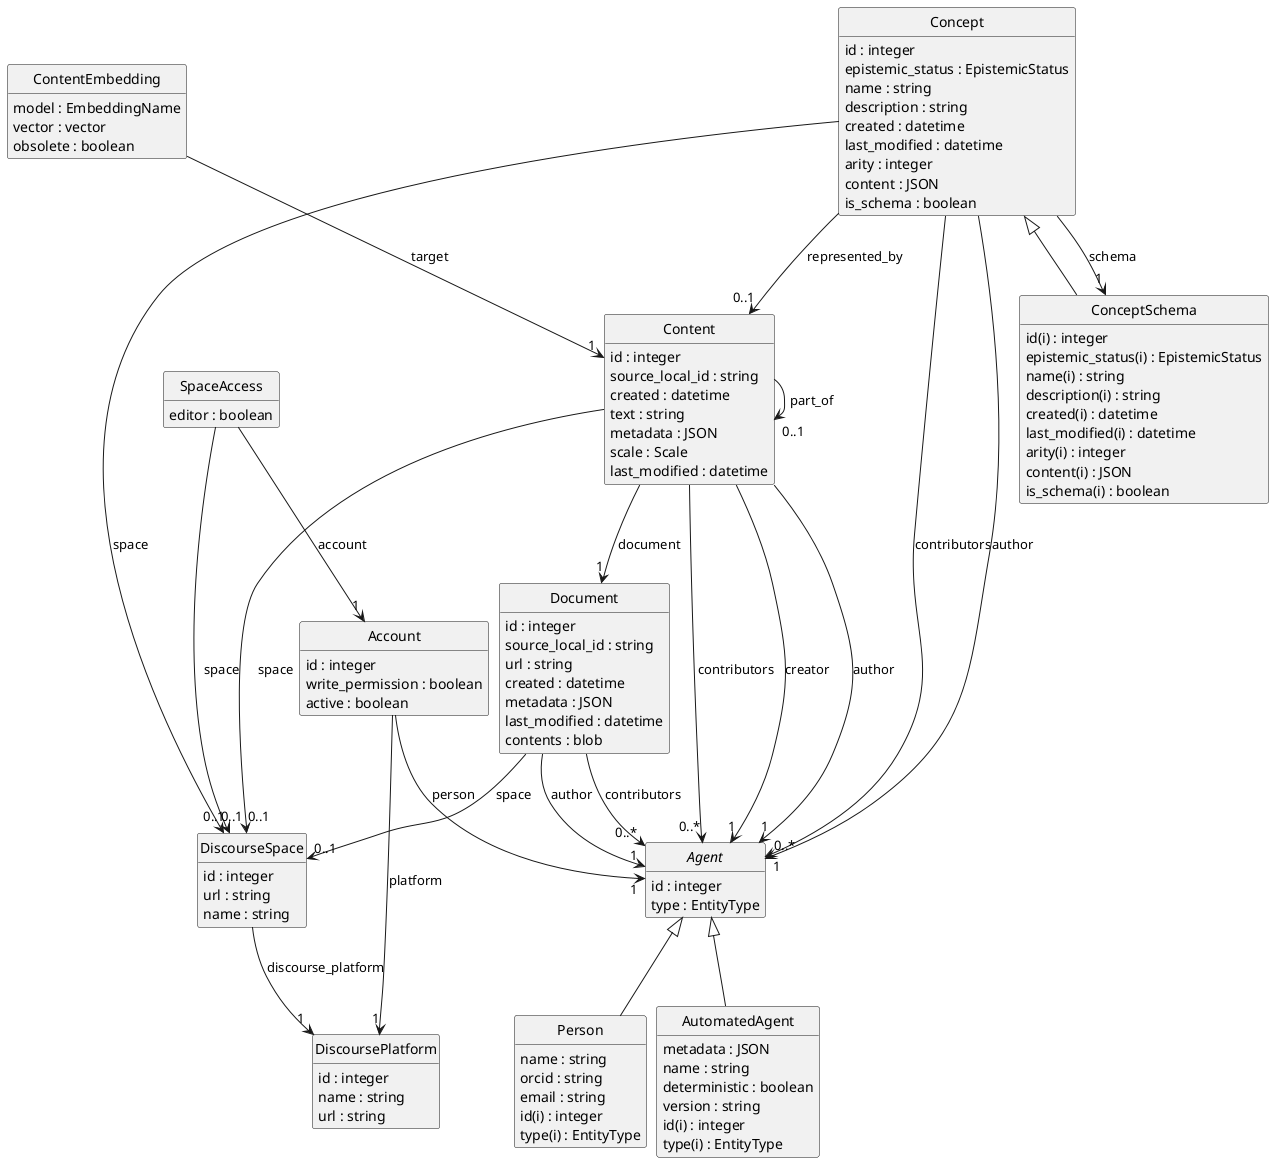@startuml
skinparam nodesep 10
hide circle
hide empty members
class "SpaceAccess" [[{An access control entry for a space}]] {
    {field} editor : boolean  
}
class "Account" [[{A user account on a discourse platform}]] {
    {field} id : integer  
    {field} write_permission : boolean  
    {field} active : boolean  
}
class "DiscourseSpace" [[{A space on a discourse platform representing a community engaged in a conversation}]] {
    {field} id : integer  
    {field} url : string  
    {field} name : string  
}
"SpaceAccess" --> "1" "Account" : "account"
"SpaceAccess" --> "0..1" "DiscourseSpace" : "space"
class "Document" [[{None}]] {
    {field} id : integer  
    {field} source_local_id : string  
    {field} url : string  
    {field} created : datetime  
    {field} metadata : JSON  
    {field} last_modified : datetime  
    {field} contents : blob  
}
abstract "Agent" [[{An agent that acts in the system}]] {
    {field} id : integer  
    {field} type : EntityType  
}
class "Content" [[{A unit of content}]] {
    {field} id : integer  
    {field} source_local_id : string  
    {field} created : datetime  
    {field} text : string  
    {field} metadata : JSON  
    {field} scale : Scale  
    {field} last_modified : datetime  
}
"Document" --> "0..*" "Agent" : "contributors"
"Document" --> "1" "Agent" : "author"
"Document" --> "0..1" "DiscourseSpace" : "space"
"Content" --> "1" "Document" : "document"
class "DiscoursePlatform" [[{A data platform where discourse happens}]] {
    {field} id : integer  
    {field} name : string  
    {field} url : string  
}
class "Concept" [[{An abstract concept, claim or relation}]] {
    {field} id : integer  
    {field} epistemic_status : EpistemicStatus  
    {field} name : string  
    {field} description : string  
    {field} created : datetime  
    {field} last_modified : datetime  
    {field} arity : integer  
    {field} content : JSON  
    {field} is_schema : boolean  
}
"DiscourseSpace" --> "1" "DiscoursePlatform" : "discourse_platform"
"Content" --> "0..1" "DiscourseSpace" : "space"
"Concept" --> "0..1" "DiscourseSpace" : "space"
"Account" --> "1" "DiscoursePlatform" : "platform"
class "ContentEmbedding" [[{None}]] {
    {field} model : EmbeddingName  
    {field} vector : vector  
    {field} obsolete : boolean  
}
"ContentEmbedding" --> "1" "Content" : "target"
"Content" --> "0..1" "Content" : "part_of"
"Content" --> "0..*" "Agent" : "contributors"
"Content" --> "1" "Agent" : "creator"
"Content" --> "1" "Agent" : "author"
"Concept" --> "0..1" "Content" : "represented_by"
class "ConceptSchema" [[{None}]] {
    {field} id(i) : integer  
    {field} epistemic_status(i) : EpistemicStatus  
    {field} name(i) : string  
    {field} description(i) : string  
    {field} created(i) : datetime  
    {field} last_modified(i) : datetime  
    {field} arity(i) : integer  
    {field} content(i) : JSON  
    {field} is_schema(i) : boolean  
}
"Concept" --> "1" "ConceptSchema" : "schema"
"Concept" --> "0..*" "Agent" : "contributors"
"Concept" --> "1" "Agent" : "author"
"Concept" ^-- "ConceptSchema"
class "Person" [[{A person using the system}]] {
    {field} name : string  
    {field} orcid : string  
    {field} email : string  
    {field} id(i) : integer  
    {field} type(i) : EntityType  
}
class "AutomatedAgent" [[{An automated agent}]] {
    {field} metadata : JSON  
    {field} name : string  
    {field} deterministic : boolean  
    {field} version : string  
    {field} id(i) : integer  
    {field} type(i) : EntityType  
}
"Account" --> "1" "Agent" : "person"
"Agent" ^-- "Person"
"Agent" ^-- "AutomatedAgent"
@enduml
